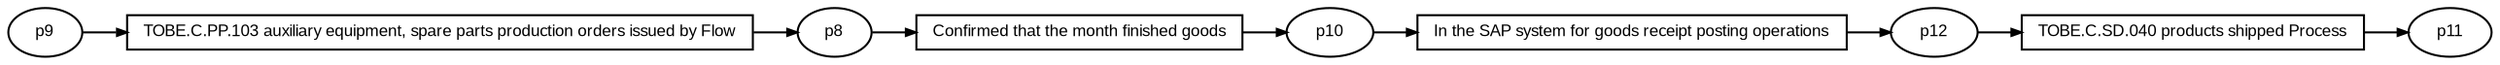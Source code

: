 digraph G {ranksep=".3"; fontsize="8"; remincross=true; margin="0.0,0.0"; fontname="Arial";rankdir="LR"; 
edge [arrowsize="0.5"];
node [height=".2",width=".2",fontname="Arial",fontsize="8"];
t0 [shape="box",label="Confirmed that the month finished goods"];
t1 [shape="box",label="TOBE.C.PP.103 auxiliary equipment, spare parts production orders issued by Flow"];
t2 [shape="box",label="In the SAP system for goods receipt posting operations"];
t3 [shape="box",label="TOBE.C.SD.040 products shipped Process"];
p0 [shape="oval",label="p12"];
p1 [shape="oval",label="p11"];
p2 [shape="oval",label="p10"];
p3 [shape="oval",label="p9"];
p4 [shape="oval",label="p8"];
t0 -> p2[label=""];
p0 -> t3[label=""];
p4 -> t0[label=""];
p2 -> t2[label=""];
p3 -> t1[label=""];
t3 -> p1[label=""];
t1 -> p4[label=""];
t2 -> p0[label=""];
}
